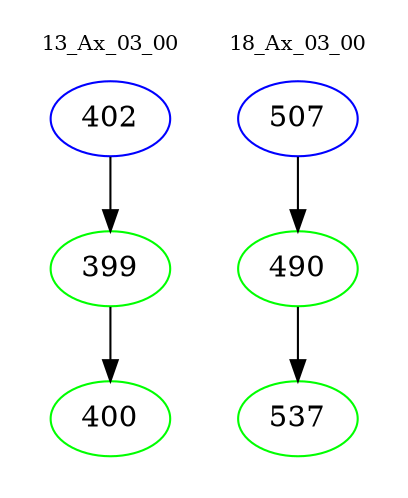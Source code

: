 digraph{
subgraph cluster_0 {
color = white
label = "13_Ax_03_00";
fontsize=10;
T0_402 [label="402", color="blue"]
T0_402 -> T0_399 [color="black"]
T0_399 [label="399", color="green"]
T0_399 -> T0_400 [color="black"]
T0_400 [label="400", color="green"]
}
subgraph cluster_1 {
color = white
label = "18_Ax_03_00";
fontsize=10;
T1_507 [label="507", color="blue"]
T1_507 -> T1_490 [color="black"]
T1_490 [label="490", color="green"]
T1_490 -> T1_537 [color="black"]
T1_537 [label="537", color="green"]
}
}
